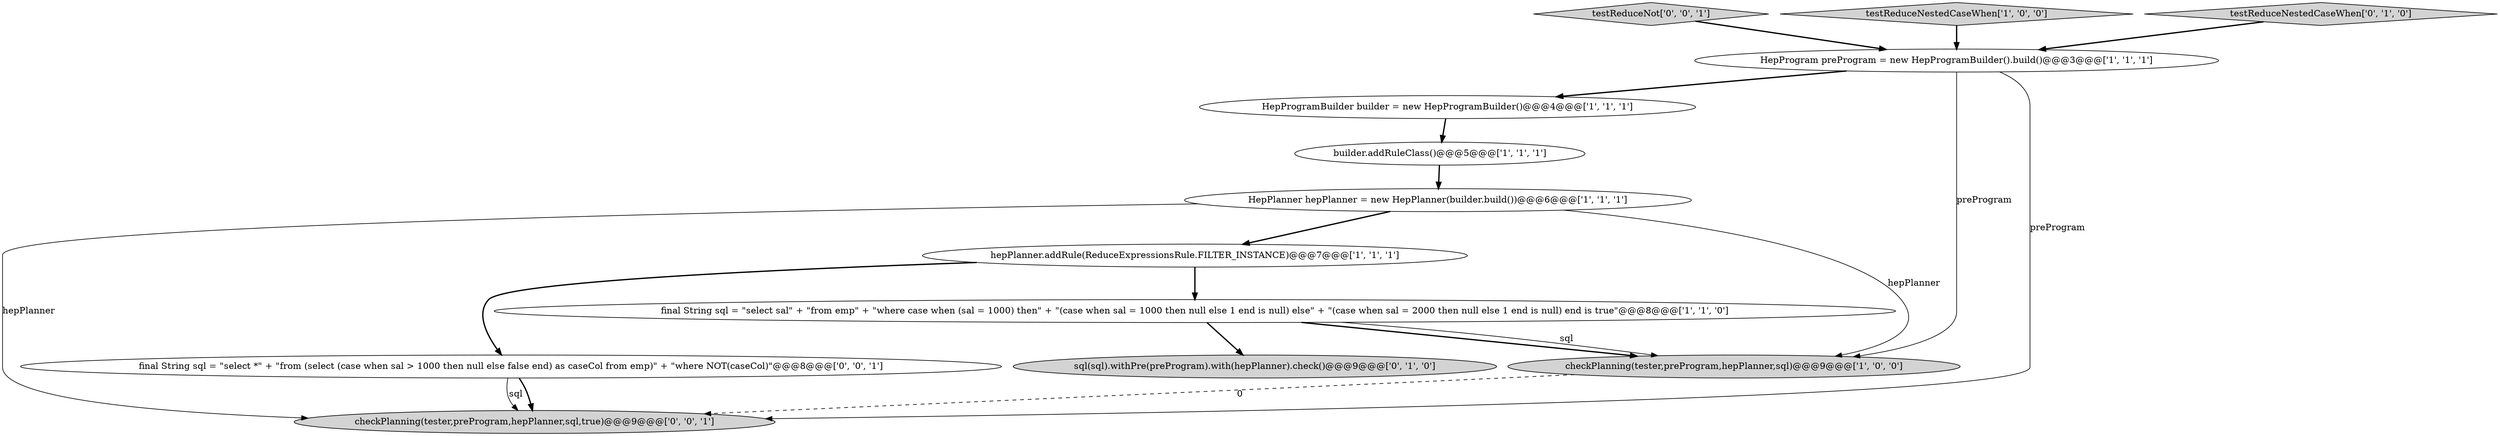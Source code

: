 digraph {
1 [style = filled, label = "HepProgramBuilder builder = new HepProgramBuilder()@@@4@@@['1', '1', '1']", fillcolor = white, shape = ellipse image = "AAA0AAABBB1BBB"];
12 [style = filled, label = "checkPlanning(tester,preProgram,hepPlanner,sql,true)@@@9@@@['0', '0', '1']", fillcolor = lightgray, shape = ellipse image = "AAA0AAABBB3BBB"];
3 [style = filled, label = "checkPlanning(tester,preProgram,hepPlanner,sql)@@@9@@@['1', '0', '0']", fillcolor = lightgray, shape = ellipse image = "AAA0AAABBB1BBB"];
8 [style = filled, label = "sql(sql).withPre(preProgram).with(hepPlanner).check()@@@9@@@['0', '1', '0']", fillcolor = lightgray, shape = ellipse image = "AAA0AAABBB2BBB"];
4 [style = filled, label = "final String sql = \"select sal\" + \"from emp\" + \"where case when (sal = 1000) then\" + \"(case when sal = 1000 then null else 1 end is null) else\" + \"(case when sal = 2000 then null else 1 end is null) end is true\"@@@8@@@['1', '1', '0']", fillcolor = white, shape = ellipse image = "AAA0AAABBB1BBB"];
0 [style = filled, label = "HepProgram preProgram = new HepProgramBuilder().build()@@@3@@@['1', '1', '1']", fillcolor = white, shape = ellipse image = "AAA0AAABBB1BBB"];
6 [style = filled, label = "HepPlanner hepPlanner = new HepPlanner(builder.build())@@@6@@@['1', '1', '1']", fillcolor = white, shape = ellipse image = "AAA0AAABBB1BBB"];
11 [style = filled, label = "testReduceNot['0', '0', '1']", fillcolor = lightgray, shape = diamond image = "AAA0AAABBB3BBB"];
5 [style = filled, label = "builder.addRuleClass()@@@5@@@['1', '1', '1']", fillcolor = white, shape = ellipse image = "AAA0AAABBB1BBB"];
7 [style = filled, label = "testReduceNestedCaseWhen['1', '0', '0']", fillcolor = lightgray, shape = diamond image = "AAA0AAABBB1BBB"];
9 [style = filled, label = "testReduceNestedCaseWhen['0', '1', '0']", fillcolor = lightgray, shape = diamond image = "AAA0AAABBB2BBB"];
2 [style = filled, label = "hepPlanner.addRule(ReduceExpressionsRule.FILTER_INSTANCE)@@@7@@@['1', '1', '1']", fillcolor = white, shape = ellipse image = "AAA0AAABBB1BBB"];
10 [style = filled, label = "final String sql = \"select *\" + \"from (select (case when sal > 1000 then null else false end) as caseCol from emp)\" + \"where NOT(caseCol)\"@@@8@@@['0', '0', '1']", fillcolor = white, shape = ellipse image = "AAA0AAABBB3BBB"];
10->12 [style = bold, label=""];
6->3 [style = solid, label="hepPlanner"];
0->12 [style = solid, label="preProgram"];
10->12 [style = solid, label="sql"];
6->12 [style = solid, label="hepPlanner"];
4->8 [style = bold, label=""];
2->4 [style = bold, label=""];
9->0 [style = bold, label=""];
2->10 [style = bold, label=""];
3->12 [style = dashed, label="0"];
4->3 [style = bold, label=""];
7->0 [style = bold, label=""];
0->1 [style = bold, label=""];
5->6 [style = bold, label=""];
6->2 [style = bold, label=""];
4->3 [style = solid, label="sql"];
0->3 [style = solid, label="preProgram"];
1->5 [style = bold, label=""];
11->0 [style = bold, label=""];
}
